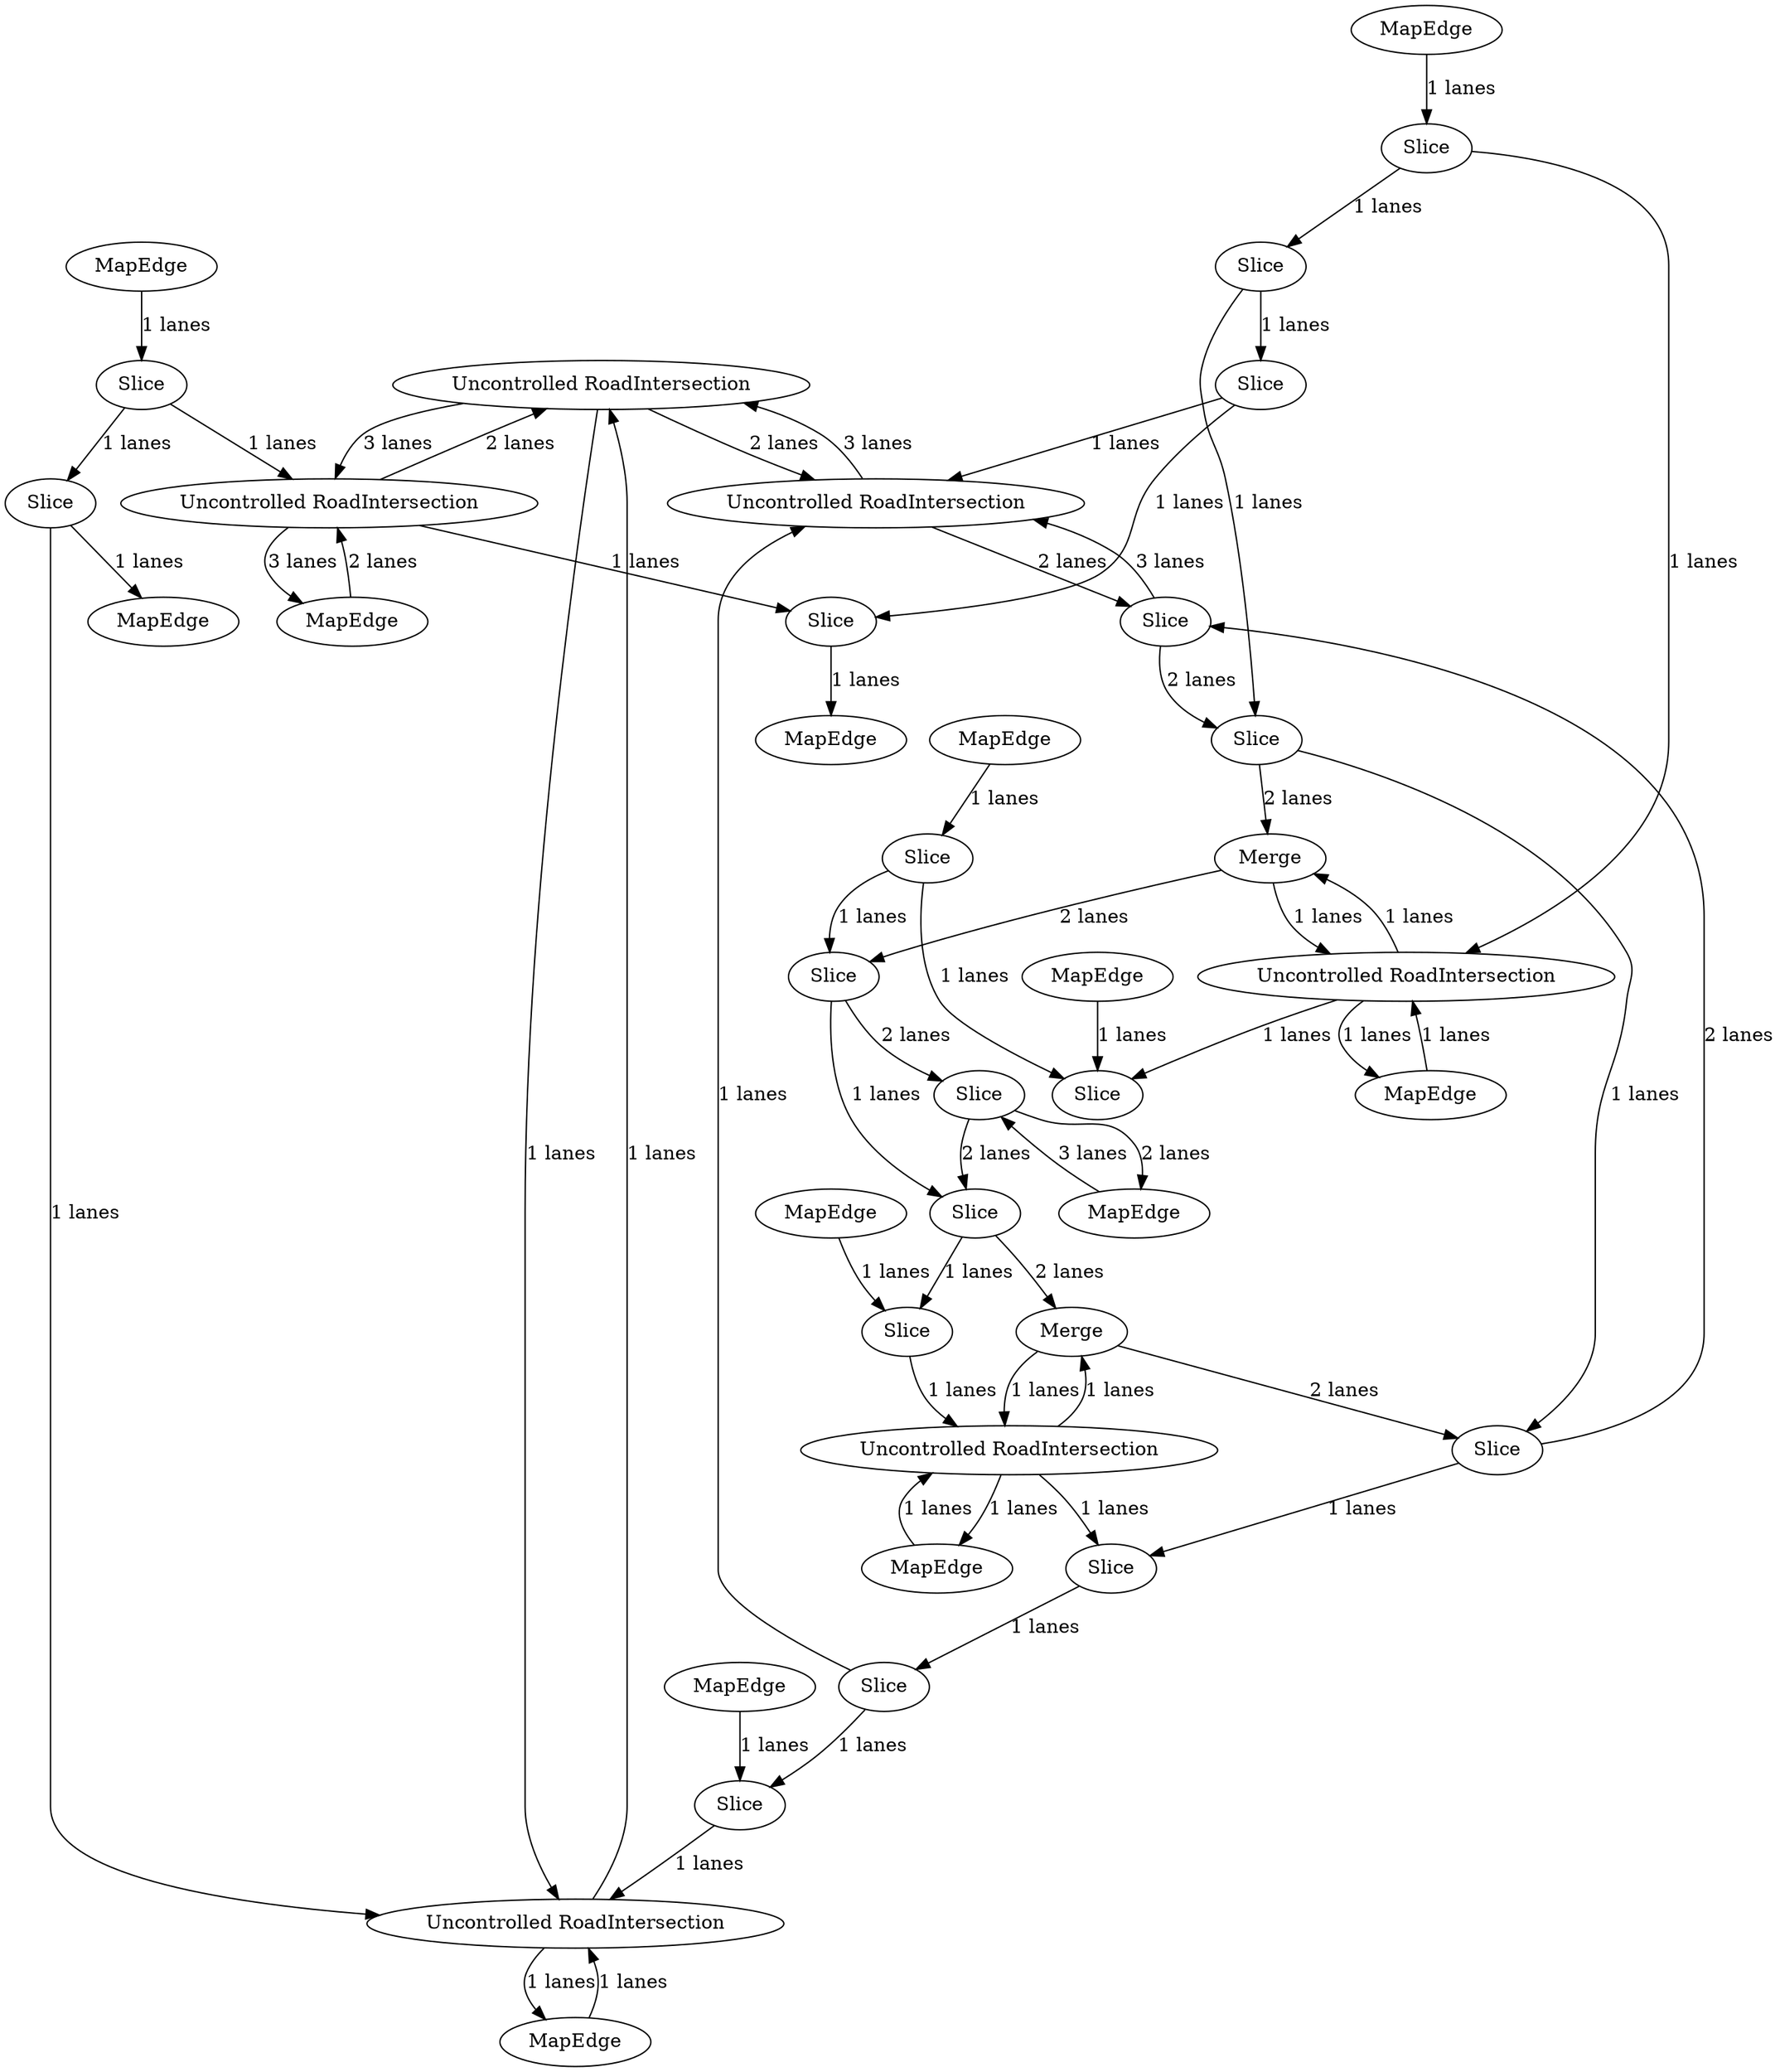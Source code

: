 digraph {
    0 [ label = "Uncontrolled RoadIntersection" ]
    1 [ label = "MapEdge" ]
    2 [ label = "Slice" ]
    3 [ label = "MapEdge" ]
    4 [ label = "MapEdge" ]
    5 [ label = "Merge" ]
    6 [ label = "MapEdge" ]
    7 [ label = "Merge" ]
    8 [ label = "Slice" ]
    9 [ label = "MapEdge" ]
    10 [ label = "MapEdge" ]
    11 [ label = "MapEdge" ]
    12 [ label = "MapEdge" ]
    13 [ label = "Slice" ]
    14 [ label = "Slice" ]
    15 [ label = "Slice" ]
    16 [ label = "Slice" ]
    17 [ label = "Uncontrolled RoadIntersection" ]
    18 [ label = "Uncontrolled RoadIntersection" ]
    19 [ label = "Slice" ]
    20 [ label = "Slice" ]
    21 [ label = "Slice" ]
    22 [ label = "Uncontrolled RoadIntersection" ]
    23 [ label = "MapEdge" ]
    24 [ label = "Slice" ]
    25 [ label = "MapEdge" ]
    26 [ label = "Slice" ]
    27 [ label = "Slice" ]
    28 [ label = "Slice" ]
    29 [ label = "MapEdge" ]
    30 [ label = "Slice" ]
    31 [ label = "MapEdge" ]
    32 [ label = "Slice" ]
    33 [ label = "Slice" ]
    34 [ label = "Slice" ]
    35 [ label = "Slice" ]
    36 [ label = "Uncontrolled RoadIntersection" ]
    37 [ label = "MapEdge" ]
    38 [ label = "Uncontrolled RoadIntersection" ]
    0 -> 18 [ label = "1 lanes" ]
    18 -> 0 [ label = "1 lanes" ]
    18 -> 1 [ label = "1 lanes" ]
    1 -> 18 [ label = "1 lanes" ]
    2 -> 3 [ label = "2 lanes" ]
    3 -> 2 [ label = "3 lanes" ]
    4 -> 17 [ label = "2 lanes" ]
    17 -> 4 [ label = "3 lanes" ]
    17 -> 0 [ label = "2 lanes" ]
    0 -> 17 [ label = "3 lanes" ]
    5 -> 22 [ label = "1 lanes" ]
    22 -> 5 [ label = "1 lanes" ]
    22 -> 6 [ label = "1 lanes" ]
    6 -> 22 [ label = "1 lanes" ]
    7 -> 34 [ label = "2 lanes" ]
    34 -> 2 [ label = "2 lanes" ]
    8 -> 35 [ label = "2 lanes" ]
    35 -> 7 [ label = "2 lanes" ]
    2 -> 33 [ label = "2 lanes" ]
    33 -> 5 [ label = "2 lanes" ]
    5 -> 32 [ label = "2 lanes" ]
    32 -> 8 [ label = "2 lanes" ]
    19 -> 9 [ label = "1 lanes" ]
    20 -> 19 [ label = "1 lanes" ]
    10 -> 20 [ label = "1 lanes" ]
    16 -> 11 [ label = "1 lanes" ]
    15 -> 16 [ label = "1 lanes" ]
    14 -> 15 [ label = "1 lanes" ]
    13 -> 14 [ label = "1 lanes" ]
    12 -> 13 [ label = "1 lanes" ]
    13 -> 38 [ label = "1 lanes" ]
    14 -> 35 [ label = "1 lanes" ]
    15 -> 36 [ label = "1 lanes" ]
    17 -> 16 [ label = "1 lanes" ]
    21 -> 36 [ label = "1 lanes" ]
    24 -> 18 [ label = "1 lanes" ]
    19 -> 18 [ label = "1 lanes" ]
    20 -> 17 [ label = "1 lanes" ]
    21 -> 24 [ label = "1 lanes" ]
    26 -> 21 [ label = "1 lanes" ]
    22 -> 26 [ label = "1 lanes" ]
    27 -> 22 [ label = "1 lanes" ]
    23 -> 27 [ label = "1 lanes" ]
    25 -> 24 [ label = "1 lanes" ]
    30 -> 28 [ label = "1 lanes" ]
    29 -> 28 [ label = "1 lanes" ]
    31 -> 30 [ label = "1 lanes" ]
    32 -> 26 [ label = "1 lanes" ]
    33 -> 27 [ label = "1 lanes" ]
    34 -> 33 [ label = "1 lanes" ]
    30 -> 34 [ label = "1 lanes" ]
    35 -> 32 [ label = "1 lanes" ]
    38 -> 28 [ label = "1 lanes" ]
    0 -> 36 [ label = "2 lanes" ]
    36 -> 0 [ label = "3 lanes" ]
    36 -> 8 [ label = "2 lanes" ]
    8 -> 36 [ label = "3 lanes" ]
    37 -> 38 [ label = "1 lanes" ]
    38 -> 37 [ label = "1 lanes" ]
    38 -> 7 [ label = "1 lanes" ]
    7 -> 38 [ label = "1 lanes" ]
}
